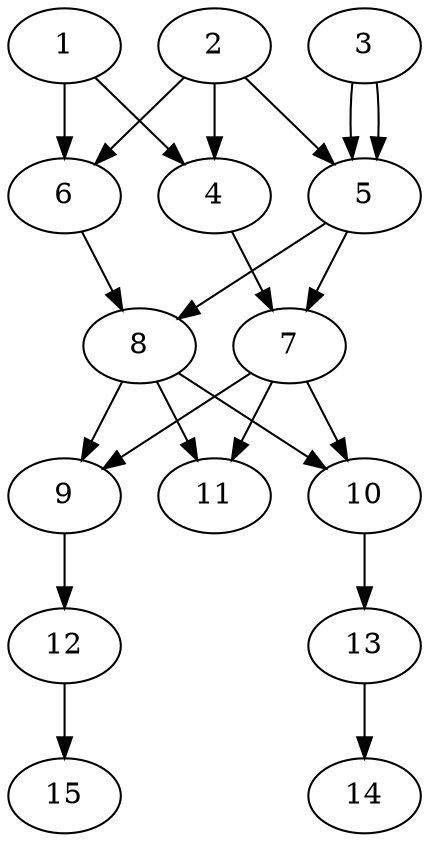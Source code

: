 // DAG automatically generated by daggen at Thu Oct  3 13:59:27 2019
// ./daggen --dot -n 15 --ccr 0.3 --fat 0.5 --regular 0.7 --density 0.7 --mindata 5242880 --maxdata 52428800 
digraph G {
  1 [size="70659413", alpha="0.16", expect_size="21197824"] 
  1 -> 4 [size ="21197824"]
  1 -> 6 [size ="21197824"]
  2 [size="63730347", alpha="0.08", expect_size="19119104"] 
  2 -> 4 [size ="19119104"]
  2 -> 5 [size ="19119104"]
  2 -> 6 [size ="19119104"]
  3 [size="67850240", alpha="0.11", expect_size="20355072"] 
  3 -> 5 [size ="20355072"]
  3 -> 5 [size ="20355072"]
  4 [size="78322347", alpha="0.07", expect_size="23496704"] 
  4 -> 7 [size ="23496704"]
  5 [size="62347947", alpha="0.12", expect_size="18704384"] 
  5 -> 7 [size ="18704384"]
  5 -> 8 [size ="18704384"]
  6 [size="64481280", alpha="0.13", expect_size="19344384"] 
  6 -> 8 [size ="19344384"]
  7 [size="59654827", alpha="0.03", expect_size="17896448"] 
  7 -> 9 [size ="17896448"]
  7 -> 10 [size ="17896448"]
  7 -> 11 [size ="17896448"]
  8 [size="34682880", alpha="0.02", expect_size="10404864"] 
  8 -> 9 [size ="10404864"]
  8 -> 10 [size ="10404864"]
  8 -> 11 [size ="10404864"]
  9 [size="104222720", alpha="0.18", expect_size="31266816"] 
  9 -> 12 [size ="31266816"]
  10 [size="165178027", alpha="0.07", expect_size="49553408"] 
  10 -> 13 [size ="49553408"]
  11 [size="167116800", alpha="0.08", expect_size="50135040"] 
  12 [size="133686613", alpha="0.11", expect_size="40105984"] 
  12 -> 15 [size ="40105984"]
  13 [size="42448213", alpha="0.07", expect_size="12734464"] 
  13 -> 14 [size ="12734464"]
  14 [size="129880747", alpha="0.12", expect_size="38964224"] 
  15 [size="26487467", alpha="0.16", expect_size="7946240"] 
}
